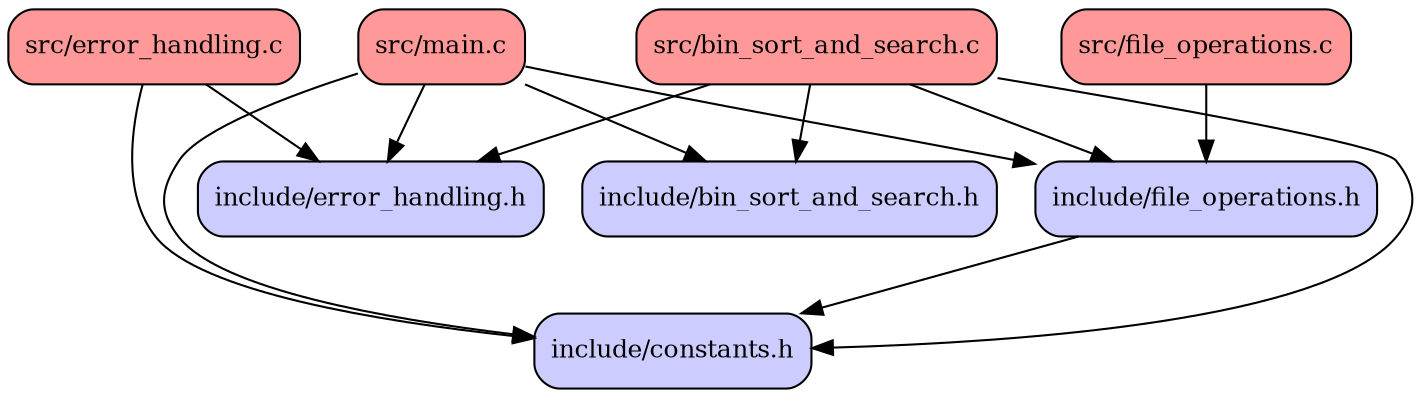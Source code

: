 digraph codeviz {
    splines=true
    sep="+15,15"
    overlap=scalexy

    node [shape=Mrecord, fontsize=12]

    node [fillcolor="#ccccff", style=filled] "include/bin_sort_and_search.h" [label = "include/bin_sort_and_search.h"]
    node [fillcolor="#ccccff", style=filled] "include/constants.h"           [label = "include/constants.h"]
    node [fillcolor="#ccccff", style=filled] "include/error_handling.h"      [label = "include/error_handling.h"]
    node [fillcolor="#ccccff", style=filled] "include/file_operations.h"     [label = "include/file_operations.h"]
    node [fillcolor="#ff9999", style=filled] "src/bin_sort_and_search.c"     [label = "src/bin_sort_and_search.c"]
    node [fillcolor="#ff9999", style=filled] "src/error_handling.c"          [label = "src/error_handling.c"]
    node [fillcolor="#ff9999", style=filled] "src/file_operations.c"         [label = "src/file_operations.c"]
    node [fillcolor="#ff9999", style=filled] "src/main.c"                    [label = "src/main.c"]

    "include/file_operations.h"     -> "include/constants.h"
    "src/bin_sort_and_search.c"     -> "include/bin_sort_and_search.h"
    "src/bin_sort_and_search.c"     -> "include/constants.h"
    "src/bin_sort_and_search.c"     -> "include/error_handling.h"
    "src/bin_sort_and_search.c"     -> "include/file_operations.h"
    "src/error_handling.c"          -> "include/error_handling.h"
    "src/error_handling.c"          -> "include/constants.h"
    "src/file_operations.c"         -> "include/file_operations.h"
    "src/main.c"                    -> "include/bin_sort_and_search.h"
    "src/main.c"                    -> "include/constants.h"
    "src/main.c"                    -> "include/error_handling.h"
    "src/main.c"                    -> "include/file_operations.h"
}